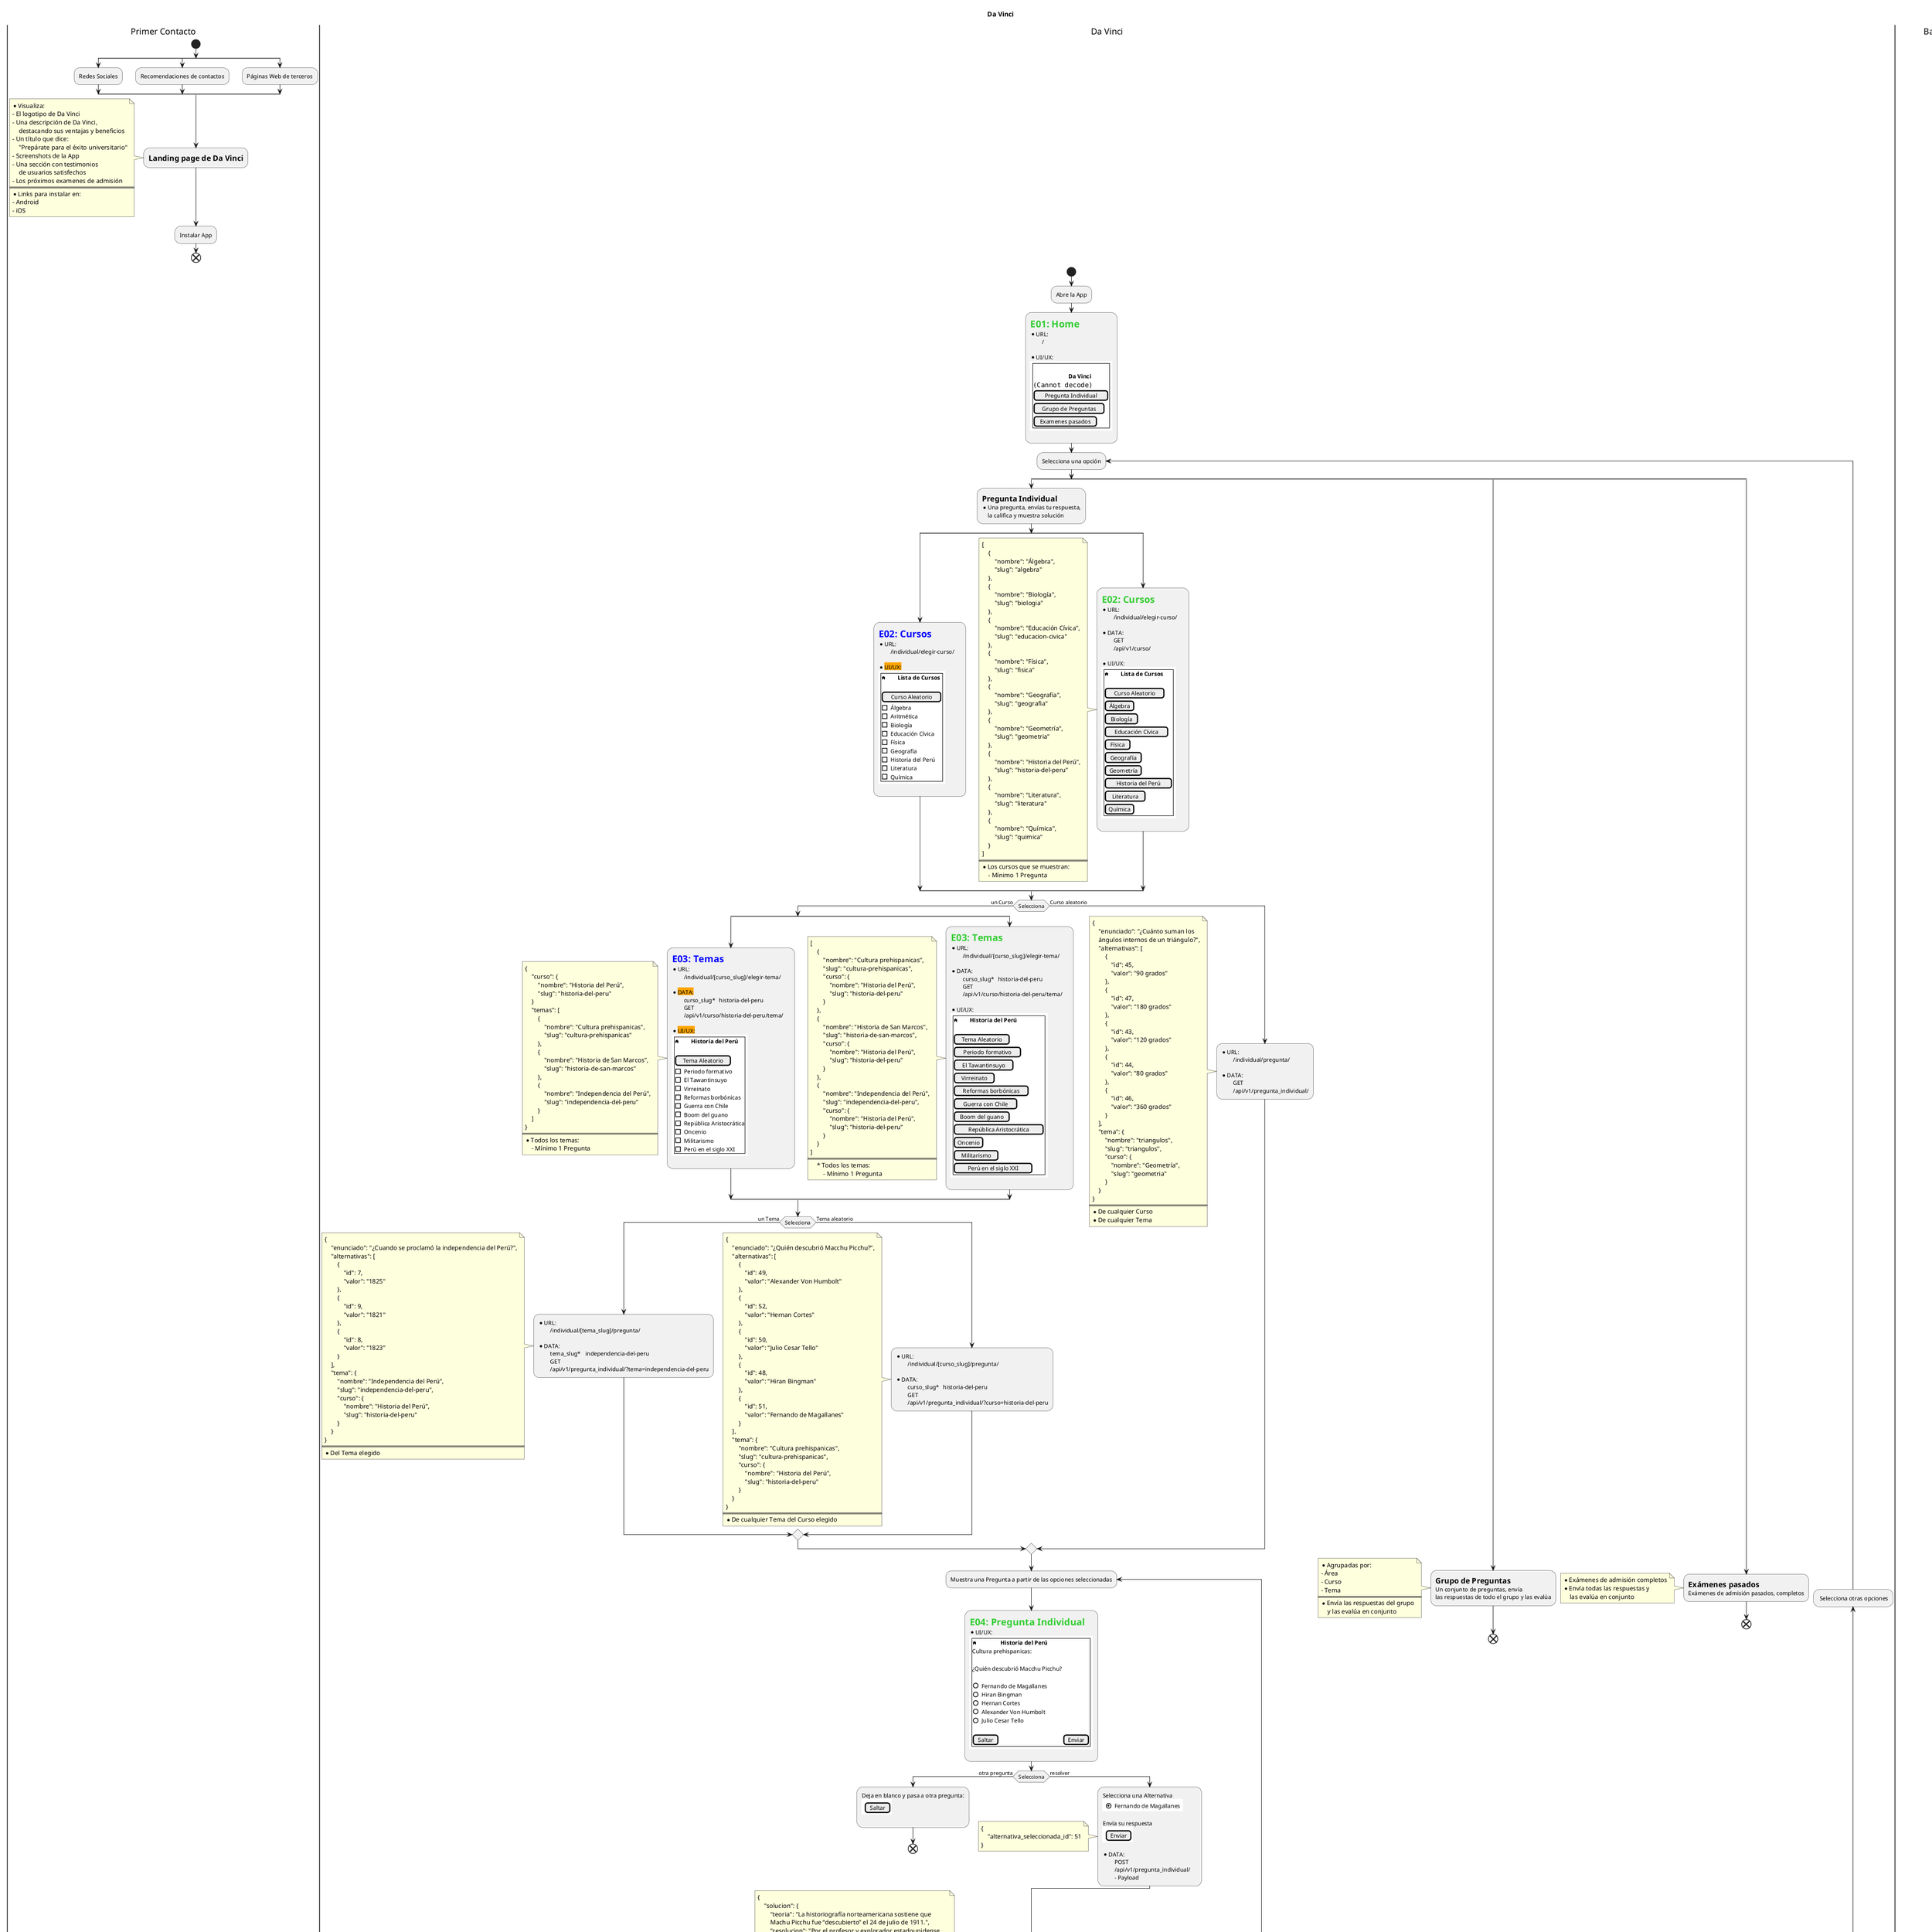 @startuml Da Vinci
title Da Vinci

|Primer Contacto|
start
split
    :Redes Sociales;
split again
    :Recomendaciones de contactos;
split again
    :Páginas Web de terceros;
endsplit
:=Landing page de Da Vinci;
note 
    * Visualiza:
    - El logotipo de Da Vinci
    - Una descripción de Da Vinci,
        destacando sus ventajas y beneficios
    - Un título que dice:
        "Prepárate para el éxito universitario"
    - Screenshots de la App
    - Una sección con testimonios
        de usuarios satisfechos
    - Los próximos examenes de admisión
    ====
    * Links para instalar en:
    - Android
    - iOS
end note
:Instalar App;
end


|Da Vinci|
start
:Abre la App;
:=<color:LimeGreen>E01: Home
*URL:
\t/\t

*UI/UX:
{{
    salt
    {+
    .
    \t\t\t<b>Da Vinci
    <img:app/assets/logo.png>
    [Pregunta Individual]
    [Grupo de Preguntas]
    [Examenes pasados]
    }
}}
;

repeat :Selecciona una opción;
    split 
        :=Pregunta Individual
        * Una pregunta, envías tu respuesta,
            la califica y muestra solución;
        split
            :=<color:Blue>E02: Cursos
            *URL:
            \t/individual/elegir-curso/\t

            *<back:Orange>UI/UX:
            {{
                salt
                {+
                <&home>\t<b>Lista de Cursos
                .
                [Curso Aleatorio]
                [ ] Álgebra
                [ ] Aritmética
                [ ] Biología
                [ ] Educación Cívica
                [ ] Física
                [ ] Geografía
                [ ] Historia del Perú
                [ ] Literatura
                [ ] Química
                }
            }}
            ;
        split again
            :=<color:LimeGreen>E02: Cursos
            *URL:
            \t/individual/elegir-curso/\t

            *DATA:
            \tGET
            \t/api/v1/curso/\t

            *UI/UX:
            {{
                salt
                {+
                <&home>\t<b>Lista de Cursos
                .
                [Curso Aleatorio]
                [Álgebra]
                [Biología]
                [Educación Cívica]
                [Física]
                [Geografía]
                [Geometría]
                [Historia del Perú]
                [Literatura]
                [Química]
                }
            }}
            ;
            note
            [
                {
                    "nombre": "Álgebra",
                    "slug": "algebra"
                },
                {
                    "nombre": "Biología",
                    "slug": "biologia"
                },
                {
                    "nombre": "Educación Cívica",
                    "slug": "educacion-civica"
                },
                {
                    "nombre": "Física",
                    "slug": "fisica"
                },
                { 
                    "nombre": "Geografía",
                    "slug": "geografia"
                },
                { 
                    "nombre": "Geometría",
                    "slug": "geometria"
                },
                { 
                    "nombre": "Historia del Perú",
                    "slug": "historia-del-peru"
                },
                { 
                    "nombre": "Literatura",
                    "slug": "literatura"
                },
                { 
                    "nombre": "Química",
                    "slug": "quimica"
                } \t
            ] \t
            ====
            * Los cursos que se muestran:
                - Mínimo 1 Pregunta
            endnote
        endsplit
        if (Selecciona)then (un Curso)
            split
                :=<color:Blue>E03: Temas
                *URL:
                \t/individual/[curso_slug]/elegir-tema/\t

                *<back:Orange>DATA:
                \tcurso_slug*\thistoria-del-peru
                \tGET
                \t/api/v1/curso/historia-del-peru/tema/\t

                *<back:Orange>UI/UX:
                {{
                    salt
                    {+
                    <&home>\t<b>Historia del Perú
                    .
                    [Tema Aleatorio]
                    [ ] Periodo formativo
                    [ ] El Tawantinsuyo
                    [ ] Virreinato
                    [ ] Reformas borbónicas
                    [ ] Guerra con Chile
                    [ ] Boom del guano
                    [ ] República Aristocrática
                    [ ] Oncenio
                    [ ] Militarismo
                    [ ] Perú en el siglo XXI
                    }
                }}
                ;
                note
                {
                    "curso": {
                        "nombre": "Historia del Perú",
                        "slug": "historia-del-peru"
                    }\t
                    "temas": [
                        {
                            "nombre": "Cultura prehispanicas",
                            "slug": "cultura-prehispanicas"
                        },\t
                        {
                            "nombre": "Historia de San Marcos",
                            "slug": "historia-de-san-marcos"
                        },\t
                        {
                            "nombre": "Independencia del Perú",
                            "slug": "independencia-del-peru"
                        }\t
                    ]\t
                }\t
                ====
                * Todos los temas:
                    - Mínimo 1 Pregunta
                endnote
            split again
                :=<color:LimeGreen>E03: Temas
                *URL:
                \t/individual/[curso_slug]/elegir-tema/\t

                *DATA:
                \tcurso_slug*\thistoria-del-peru
                \tGET
                \t/api/v1/curso/historia-del-peru/tema/\t

                *UI/UX:
                {{
                    salt
                    {+
                    <&home>\t<b>Historia del Perú
                    .
                    [Tema Aleatorio]
                    [Periodo formativo]
                    [El Tawantinsuyo]
                    [Virreinato]
                    [Reformas borbónicas]
                    [Guerra con Chile]
                    [Boom del guano]
                    [República Aristocrática]
                    [Oncenio]
                    [Militarismo]
                    [Perú en el siglo XXI]
                    }
                }}
                ;
                note
                [
                    {
                        "nombre": "Cultura prehispanicas",
                        "slug": "cultura-prehispanicas",
                        "curso": {
                            "nombre": "Historia del Perú",
                            "slug": "historia-del-peru"
                        }\t
                    },\t
                    {
                        "nombre": "Historia de San Marcos",
                        "slug": "historia-de-san-marcos",
                        "curso": {
                            "nombre": "Historia del Perú",
                            "slug": "historia-del-peru"
                        }\t
                    },\t
                    {
                        "nombre": "Independencia del Perú",
                        "slug": "independencia-del-peru",
                        "curso": {
                            "nombre": "Historia del Perú",
                            "slug": "historia-del-peru"
                        }\t
                    }\t
                ]\t
                ====
                    * Todos los temas:
                        - Mínimo 1 Pregunta
                endnote
            endsplit
            if (Selecciona) then (un Tema)
                :*URL:
                \t/individual/[tema_slug]/pregunta/\t

                *DATA:
                \ttema_slug*\tindependencia-del-peru
                \tGET
                \t/api/v1/pregunta_individual/?tema=independencia-del-peru;
                note
                {
                    "enunciado": "¿Cuando se proclamó la independencia del Perú?",
                    "alternativas": [
                        {
                            "id": 7,
                            "valor": "1825"
                        },
                        {
                            "id": 9,
                            "valor": "1821"
                        },
                        {
                            "id": 8,
                            "valor": "1823"
                        }\t
                    ],
                    "tema": {
                        "nombre": "Independencia del Perú",
                        "slug": "independencia-del-peru",
                        "curso": {
                            "nombre": "Historia del Perú",
                            "slug": "historia-del-peru"
                        }\t
                    }\t
                }
                ====
                * Del Tema elegido
                endnote
            else (Tema aleatorio)
                :*URL:
                \t/individual/[curso_slug]/pregunta/\t

                *DATA:
                \tcurso_slug*\thistoria-del-peru
                \tGET
                \t/api/v1/pregunta_individual/?curso=historia-del-peru;
                note
                {
                    "enunciado": "¿Quién descubrió Macchu Picchu?",
                    "alternativas": [
                        {
                            "id": 49,
                            "valor": "Alexander Von Humbolt"
                        },
                        {
                            "id": 52,
                            "valor": "Hernan Cortes"
                        },
                        {
                            "id": 50,
                            "valor": "Julio Cesar Tello"
                        },
                        {
                            "id": 48,
                            "valor": "Hiran Bingman"
                        },
                        {
                            "id": 51,
                            "valor": "Fernando de Magallanes"
                        }\t
                    ],
                    "tema": {
                        "nombre": "Cultura prehispanicas",
                        "slug": "cultura-prehispanicas",
                        "curso": {
                            "nombre": "Historia del Perú",
                            "slug": "historia-del-peru"
                        }\t
                    }\t
                }
                ====
                * De cualquier Tema del Curso elegido
                endnote
            endif
        else (Curso aleatorio)
            :*URL:
            \t/individual/pregunta/\t

            *DATA:
            \tGET
            \t/api/v1/pregunta_individual/;
            note
            {
                "enunciado": "¿Cuánto suman los
                ángulos internos de un triángulo?",
                "alternativas": [
                    {
                        "id": 45,
                        "valor": "90 grados"
                    },
                    {
                        "id": 47,
                        "valor": "180 grados"
                    },
                    {
                        "id": 43,
                        "valor": "120 grados"
                    },
                    {
                        "id": 44,
                        "valor": "80 grados"
                    },
                    {
                        "id": 46,
                        "valor": "360 grados"
                    }\t
                ],
                "tema": {
                    "nombre": "triangulos",
                    "slug": "triangulos",
                    "curso": {
                        "nombre": "Geometría",
                        "slug": "geometria"
                    }\t
                }\t
            }
            ====
            * De cualquier Curso
            * De cualquier Tema
            end note
        endif
        repeat :Muestra una Pregunta a partir de las opciones seleccionadas;
            :=<color:LimeGreen>E04: Pregunta Individual
            *UI/UX:
            {{
                salt
                {+
                <&home>\t\t<b>Historia del Perú
                Cultura prehispanicas:
                .
                ¿Quién descubrió Macchu Picchu?
                .
                () Fernando de Magallanes
                () Hiran Bingman
                () Hernan Cortes
                () Alexander Von Humbolt
                () Julio Cesar Tello
                .
                [Saltar] | [Enviar]
                }
            }}
            ;
            if (Selecciona) then (otra pregunta)
                :Deja en blanco y pasa a otra pregunta:
                {{
                    ' skinparam Backgroundcolor red
                    salt
                    {
                    [Saltar]
                    }
                }}
                ;
                end
            else (resolver)
                :Selecciona una Alternativa
                {{
                    salt
                    {
                    (X) Fernando de Magallanes
                    }
                }}

                Envía su respuesta
                {{
                    salt
                    {
                    [Enviar]
                    }
                }}

                *DATA:
                \tPOST
                \t/api/v1/pregunta_individual/\t
                \t- Payload;
                note
                    {
                        "alternativa_seleccionada_id": 51
                    }\t
                endnote
            endif
            :DaVinci evalúa su Respuesta y envía la Solución
            *DATA:
            \tPOST
            \t/api/v1/pregunta_individual/\t
            \t- Response;
            note
                {
                    "solucion": {
                        "teoria": "La historiografía norteamericana sostiene que
                        Machu Picchu fue “descubierto” el 24 de julio de 1911.",
                        "resolucion": "Por el profesor y explorador estadounidense 
                        Hiram Bingham (1875-1956) en un viaje de exploración
                        acompañado por algunos colegas de la Universidad de Yale.",
                        "pregunta": {
                            "enunciado": "¿Quién descubrió Macchu Picchu?",
                            "alternativas": [
                                {
                                    "id": 51,
                                    "valor": "Fernando de Magallanes"
                                },
                                {
                                    "id": 49,
                                    "valor": "Alexander Von Humbolt"
                                },
                                {
                                    "id": 52,
                                    "valor": "Hernan Cortes"
                                },
                                {
                                    "id": 48,
                                    "valor": "Hiran Bingman"
                                },
                                {
                                    "id": 50,
                                    "valor": "Julio Cesar Tello"
                                }\t
                            ],
                            "tema": {
                                "nombre": "Cultura prehispanicas",
                                "slug": "cultura-prehispanicas",
                                "curso": {
                                    "nombre": "Historia del Perú",
                                    "slug": "historia-del-peru"
                                }\t
                            }\t
                        },
                        "alternativa_correcta": {
                            "id": 48,
                            "valor": "Hiran Bingman"
                        }\t
                    },
                    "alternativa_enviada": {
                        "id": 51,
                        "valor": "Fernando de Magallanes"
                    },
                    "es_correcta": false,
                    "puntaje_obtenido": -5
                }
            endnote
            if (Resalta diferente según el tipo de Respuesta) then (incorrecta)
                :=<color:LimeGreen>E05: Solución de Pregunta Individual
                *URL:
                \t/individual/solucion/\t
                \t/individual/[curso_slug]/solucion/\t
                \t/individual/[tema_slug]/solucion/\t

                *UI/UX:
                {{
                    salt
                    {+
                    <&home>\t\t<b>Historia del Perú
                    Cultura prehispanicas:
                    .
                    Puntaje obtenido: -5
                    .
                    ¿Quién descubrió Macchu Picchu?
                    .
                    <back:LightCoral>(X) Fernando de Magallanes
                    <back:DodgerBlue>( ) Hiran Bingman
                    () Hernan Cortes
                    () Alexander Von Humbolt
                    () Julio Cesar Tello
                    .
                    Solución:
                    La historiografía norteamericana sostiene que
                    Machu Picchu fue “descubierto” el
                    24 de julio de 1911
                    .
                    Resolución:
                    Por el profesor y explorador estadounidense
                    Hiram Bingham (1875-1956) en un viaje
                    de exploración acompañado por algunos
                    colegas de la Universidad de Yale.
                    .
                    [Siguiente Pregunta]
                    }
                }}
                ;
            else (correcta)
                :=<color:LimeGreen>E05: Solución de Pregunta Individual
                    *URL:
                    \t/individual/solucion/\t
                    \t/individual/[curso_slug]/solucion/\t
                    \t/individual/[tema_slug]/solucion/\t

                    *UI/UX:
                    {{
                        salt
                        {+
                        <&home>\t\t<b>Historia del Perú
                        Cultura prehispanicas:
                        .
                        Puntaje obtenido: 20
                        .
                        ¿Quién descubrió Macchu Picchu?
                        .
                        () Fernando de Magallanes
                        <back:LawnGreen>(X) Hiran Bingman
                        () Hernan Cortes
                        () Alexander Von Humbolt
                        () Julio Cesar Tello
                        .
                        Solución:
                        La historiografía norteamericana sostiene que
                        Machu Picchu fue “descubierto” el
                        24 de julio de 1911
                        .
                        Resolución:
                        Por el profesor y explorador estadounidense
                        Hiram Bingham (1875-1956) en un viaje
                        de exploración acompañado por algunos
                        colegas de la Universidad de Yale.
                        .
                        [Siguiente Pregunta]
                        }
                    }}
                ;
            endif
        backward: Mismas opciones;
        repeat while (botón:\t Siguiente Pregunta)
    split again
        :=Grupo de Preguntas
        Un conjunto de preguntas, envía
        las respuestas de todo el grupo y las evalúa;
        note
            * Agrupadas por:
            - Área
            - Curso
            - Tema
            ====
            * Envía las respuestas del grupo
                y las evalúa en conjunto
        end note
        end
    split again
        :=Exámenes pasados
        Exámenes de admisión pasados, completos;
        note
            * Exámenes de admisión completos
            * Envía todas las respuestas y
                las evalúa en conjunto
        end note
        end
    endsplit
backward: Selecciona otras opciones;
repeat while (botón:\t Home)
stop














|Backoffice|
start
:Login;
:Autenticación;
:Completar datos de la pregunta
    - Área
    - Temporada (año)
    - Examen de Admisión;
:Ingresa pregunta;
:Agrega alternativas;
:Muesta confirmación
    - "Pregunta ingresada";
stop

@enduml